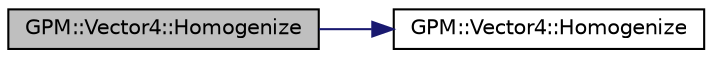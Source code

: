 digraph "GPM::Vector4::Homogenize"
{
 // INTERACTIVE_SVG=YES
 // LATEX_PDF_SIZE
  edge [fontname="Helvetica",fontsize="10",labelfontname="Helvetica",labelfontsize="10"];
  node [fontname="Helvetica",fontsize="10",shape=record];
  rankdir="LR";
  Node174 [label="GPM::Vector4::Homogenize",height=0.2,width=0.4,color="black", fillcolor="grey75", style="filled", fontcolor="black",tooltip="Return the homogenized vector."];
  Node174 -> Node175 [color="midnightblue",fontsize="10",style="solid",fontname="Helvetica"];
  Node175 [label="GPM::Vector4::Homogenize",height=0.2,width=0.4,color="black", fillcolor="white", style="filled",URL="$struct_g_p_m_1_1_vector4.html#a314de04937269efa8179b1c8043ea3f4",tooltip="Homogenize the vector."];
}

